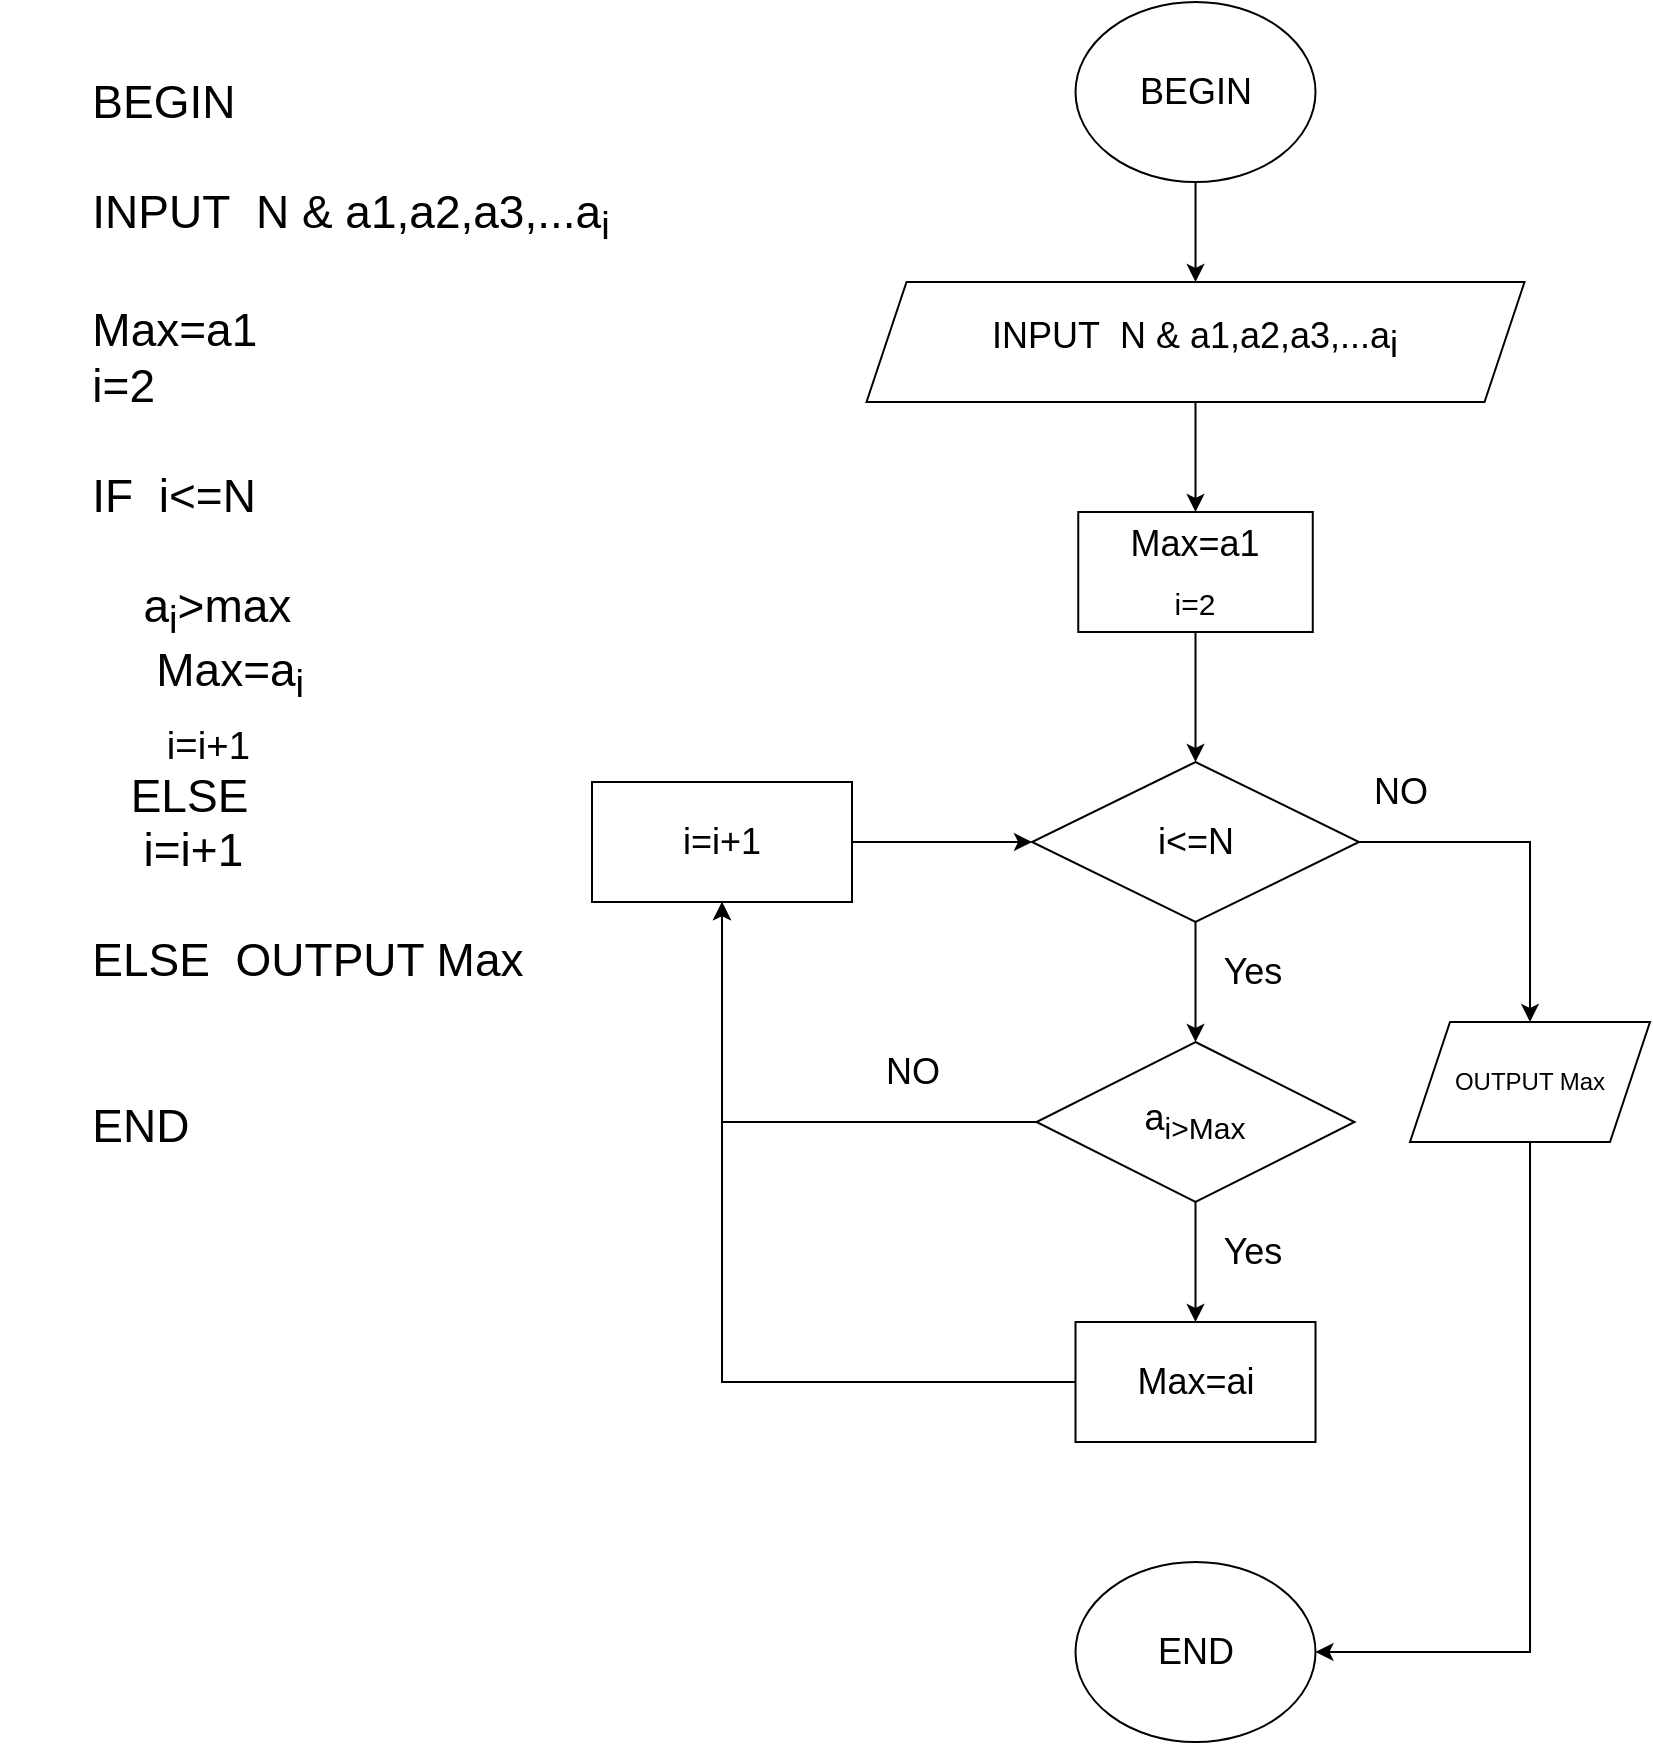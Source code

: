 <mxfile version="13.9.9" type="device" pages="2"><diagram id="C5RBs43oDa-KdzZeNtuy" name="Page-1"><mxGraphModel dx="2484" dy="1997" grid="1" gridSize="10" guides="1" tooltips="1" connect="1" arrows="1" fold="1" page="1" pageScale="1" pageWidth="827" pageHeight="1169" background="none" math="0" shadow="0"><root><mxCell id="WIyWlLk6GJQsqaUBKTNV-0"/><mxCell id="WIyWlLk6GJQsqaUBKTNV-1" parent="WIyWlLk6GJQsqaUBKTNV-0"/><mxCell id="QLxlv6xdYFHkp_0Kzxkp-29" style="edgeStyle=orthogonalEdgeStyle;rounded=0;orthogonalLoop=1;jettySize=auto;html=1;exitX=0.5;exitY=1;exitDx=0;exitDy=0;entryX=0.5;entryY=0;entryDx=0;entryDy=0;fontSize=18;" parent="WIyWlLk6GJQsqaUBKTNV-1" source="QLxlv6xdYFHkp_0Kzxkp-30" target="QLxlv6xdYFHkp_0Kzxkp-32" edge="1"><mxGeometry relative="1" as="geometry"/></mxCell><mxCell id="QLxlv6xdYFHkp_0Kzxkp-30" value="BEGIN" style="ellipse;whiteSpace=wrap;html=1;fontSize=18;" parent="WIyWlLk6GJQsqaUBKTNV-1" vertex="1"><mxGeometry x="522.76" y="-60" width="120" height="90" as="geometry"/></mxCell><mxCell id="QLxlv6xdYFHkp_0Kzxkp-31" style="edgeStyle=orthogonalEdgeStyle;rounded=0;orthogonalLoop=1;jettySize=auto;html=1;exitX=0.5;exitY=1;exitDx=0;exitDy=0;entryX=0.5;entryY=0;entryDx=0;entryDy=0;fontSize=18;" parent="WIyWlLk6GJQsqaUBKTNV-1" source="QLxlv6xdYFHkp_0Kzxkp-32" target="QLxlv6xdYFHkp_0Kzxkp-38" edge="1"><mxGeometry relative="1" as="geometry"/></mxCell><mxCell id="QLxlv6xdYFHkp_0Kzxkp-32" value="INPUT&amp;nbsp; N &amp;amp; a1,a2,a3,...a&lt;sub style=&quot;font-size: 18px;&quot;&gt;i&lt;/sub&gt;" style="shape=parallelogram;perimeter=parallelogramPerimeter;whiteSpace=wrap;html=1;fixedSize=1;fontSize=18;" parent="WIyWlLk6GJQsqaUBKTNV-1" vertex="1"><mxGeometry x="418.26" y="80" width="329" height="60" as="geometry"/></mxCell><mxCell id="QLxlv6xdYFHkp_0Kzxkp-33" value="&lt;p style=&quot;line-height: 100% ; font-size: 18px&quot;&gt;&lt;/p&gt;&lt;blockquote style=&quot;margin: 0px 0px 0px 40px ; border: none ; padding: 0px ; font-size: 23px&quot;&gt;&lt;div style=&quot;text-align: left&quot;&gt;&lt;span&gt;&lt;font style=&quot;font-size: 23px&quot;&gt;BEGIN&lt;/font&gt;&lt;/span&gt;&lt;/div&gt;&lt;div style=&quot;text-align: left&quot;&gt;&lt;span&gt;&lt;font style=&quot;font-size: 23px&quot;&gt;&lt;br&gt;&lt;/font&gt;&lt;/span&gt;&lt;/div&gt;&lt;font style=&quot;font-size: 23px&quot;&gt;&lt;div style=&quot;text-align: left&quot;&gt;&lt;span style=&quot;text-align: center&quot;&gt;INPUT&amp;nbsp; N &amp;amp; a1,a2,a3,...a&lt;/span&gt;&lt;sub style=&quot;text-align: center&quot;&gt;i&lt;/sub&gt;&lt;br&gt;&lt;/div&gt;&lt;div style=&quot;text-align: left&quot;&gt;&lt;span&gt;&lt;br&gt;&lt;/span&gt;&lt;/div&gt;&lt;div style=&quot;text-align: left&quot;&gt;Max=a1&amp;nbsp;&lt;/div&gt;&lt;div style=&quot;text-align: left&quot;&gt;i=2&lt;/div&gt;&lt;div style=&quot;text-align: left&quot;&gt;&lt;br&gt;&lt;/div&gt;&lt;div style=&quot;text-align: left&quot;&gt;IF&amp;nbsp; i&amp;lt;=N&amp;nbsp;&lt;/div&gt;&lt;div style=&quot;text-align: left&quot;&gt;&lt;br&gt;&lt;/div&gt;&lt;div style=&quot;text-align: left&quot;&gt;&lt;div&gt;&amp;nbsp; &amp;nbsp; a&lt;sub&gt;i&lt;/sub&gt;&lt;span&gt;&amp;gt;max&lt;/span&gt;&lt;/div&gt;&lt;div&gt;&lt;span&gt;&amp;nbsp; &amp;nbsp; &amp;nbsp;Max=a&lt;sub&gt;i&lt;/sub&gt;&lt;/span&gt;&lt;/div&gt;&lt;div&gt;&lt;span&gt;&lt;sub&gt;&amp;nbsp; &amp;nbsp; &amp;nbsp; &amp;nbsp;i=i+1&lt;/sub&gt;&lt;/span&gt;&lt;/div&gt;&lt;div&gt;&amp;nbsp; &amp;nbsp;ELSE&amp;nbsp;&lt;/div&gt;&lt;div&gt;&amp;nbsp; &amp;nbsp; i=i+1&lt;/div&gt;&lt;/div&gt;&lt;div style=&quot;text-align: left&quot;&gt;&lt;span&gt;&lt;br&gt;&lt;/span&gt;&lt;/div&gt;&lt;div style=&quot;text-align: left&quot;&gt;&lt;span&gt;ELSE&amp;nbsp;&amp;nbsp;&lt;/span&gt;&lt;span&gt;OUTPUT Max&lt;/span&gt;&lt;/div&gt;&lt;div style=&quot;text-align: left&quot;&gt;&lt;br&gt;&lt;/div&gt;&lt;span&gt;&lt;div style=&quot;text-align: left&quot;&gt;&lt;span&gt;&lt;br&gt;&lt;/span&gt;&lt;/div&gt;&lt;/span&gt;&lt;/font&gt;&lt;div style=&quot;text-align: left&quot;&gt;&lt;span&gt;&lt;font style=&quot;font-size: 23px&quot;&gt;END&lt;/font&gt;&lt;/span&gt;&lt;/div&gt;&lt;div style=&quot;text-align: left&quot;&gt;&lt;span&gt;&lt;font style=&quot;font-size: 18px&quot;&gt;&lt;br style=&quot;font-size: 18px&quot;&gt;&lt;/font&gt;&lt;/span&gt;&lt;/div&gt;&lt;/blockquote&gt;&lt;p style=&quot;font-size: 18px&quot;&gt;&lt;/p&gt;" style="text;html=1;resizable=0;autosize=1;align=center;verticalAlign=middle;points=[];fillColor=none;strokeColor=none;rounded=0;fontSize=18;" parent="WIyWlLk6GJQsqaUBKTNV-1" vertex="1"><mxGeometry x="-15" y="5" width="310" height="510" as="geometry"/></mxCell><mxCell id="QLxlv6xdYFHkp_0Kzxkp-34" style="edgeStyle=orthogonalEdgeStyle;rounded=0;orthogonalLoop=1;jettySize=auto;html=1;exitX=0.5;exitY=1;exitDx=0;exitDy=0;entryX=0.5;entryY=0;entryDx=0;entryDy=0;fontSize=18;" parent="WIyWlLk6GJQsqaUBKTNV-1" source="QLxlv6xdYFHkp_0Kzxkp-36" target="QLxlv6xdYFHkp_0Kzxkp-41" edge="1"><mxGeometry relative="1" as="geometry"/></mxCell><mxCell id="GQp36ZqyhaTvOQIQFS8H-3" style="edgeStyle=orthogonalEdgeStyle;rounded=0;orthogonalLoop=1;jettySize=auto;html=1;entryX=0.5;entryY=0;entryDx=0;entryDy=0;" edge="1" parent="WIyWlLk6GJQsqaUBKTNV-1" source="QLxlv6xdYFHkp_0Kzxkp-36" target="GQp36ZqyhaTvOQIQFS8H-0"><mxGeometry relative="1" as="geometry"><mxPoint x="750" y="440" as="targetPoint"/></mxGeometry></mxCell><mxCell id="QLxlv6xdYFHkp_0Kzxkp-36" value="i&amp;lt;=N" style="rhombus;whiteSpace=wrap;html=1;fontSize=18;" parent="WIyWlLk6GJQsqaUBKTNV-1" vertex="1"><mxGeometry x="501" y="320" width="163.5" height="80" as="geometry"/></mxCell><mxCell id="QLxlv6xdYFHkp_0Kzxkp-37" style="edgeStyle=orthogonalEdgeStyle;rounded=0;orthogonalLoop=1;jettySize=auto;html=1;exitX=0.5;exitY=1;exitDx=0;exitDy=0;entryX=0.5;entryY=0;entryDx=0;entryDy=0;fontSize=18;" parent="WIyWlLk6GJQsqaUBKTNV-1" source="QLxlv6xdYFHkp_0Kzxkp-38" target="QLxlv6xdYFHkp_0Kzxkp-36" edge="1"><mxGeometry relative="1" as="geometry"/></mxCell><mxCell id="QLxlv6xdYFHkp_0Kzxkp-38" value="&lt;span&gt;Max=a1&lt;/span&gt;&lt;sub&gt;&lt;br&gt;i=2&lt;/sub&gt;" style="rounded=0;whiteSpace=wrap;html=1;fontSize=18;" parent="WIyWlLk6GJQsqaUBKTNV-1" vertex="1"><mxGeometry x="524.13" y="195" width="117.25" height="60" as="geometry"/></mxCell><mxCell id="QLxlv6xdYFHkp_0Kzxkp-39" style="edgeStyle=orthogonalEdgeStyle;rounded=0;orthogonalLoop=1;jettySize=auto;html=1;exitX=0.5;exitY=1;exitDx=0;exitDy=0;entryX=0.5;entryY=0;entryDx=0;entryDy=0;fontSize=18;" parent="WIyWlLk6GJQsqaUBKTNV-1" source="QLxlv6xdYFHkp_0Kzxkp-41" target="QLxlv6xdYFHkp_0Kzxkp-44" edge="1"><mxGeometry relative="1" as="geometry"/></mxCell><mxCell id="QLxlv6xdYFHkp_0Kzxkp-40" style="edgeStyle=orthogonalEdgeStyle;rounded=0;orthogonalLoop=1;jettySize=auto;html=1;entryX=0.5;entryY=1;entryDx=0;entryDy=0;fontSize=18;" parent="WIyWlLk6GJQsqaUBKTNV-1" source="QLxlv6xdYFHkp_0Kzxkp-41" target="QLxlv6xdYFHkp_0Kzxkp-46" edge="1"><mxGeometry relative="1" as="geometry"/></mxCell><mxCell id="QLxlv6xdYFHkp_0Kzxkp-41" value="a&lt;sub&gt;i&amp;gt;Max&lt;/sub&gt;" style="rhombus;whiteSpace=wrap;html=1;fontSize=18;" parent="WIyWlLk6GJQsqaUBKTNV-1" vertex="1"><mxGeometry x="503.25" y="460" width="159" height="80" as="geometry"/></mxCell><mxCell id="QLxlv6xdYFHkp_0Kzxkp-42" value="END" style="ellipse;whiteSpace=wrap;html=1;fontSize=18;" parent="WIyWlLk6GJQsqaUBKTNV-1" vertex="1"><mxGeometry x="522.75" y="720" width="120" height="90" as="geometry"/></mxCell><mxCell id="QLxlv6xdYFHkp_0Kzxkp-51" style="edgeStyle=orthogonalEdgeStyle;rounded=0;orthogonalLoop=1;jettySize=auto;html=1;entryX=0.5;entryY=1;entryDx=0;entryDy=0;fontSize=18;" parent="WIyWlLk6GJQsqaUBKTNV-1" source="QLxlv6xdYFHkp_0Kzxkp-44" target="QLxlv6xdYFHkp_0Kzxkp-46" edge="1"><mxGeometry relative="1" as="geometry"/></mxCell><mxCell id="QLxlv6xdYFHkp_0Kzxkp-44" value="Max=ai" style="rounded=0;whiteSpace=wrap;html=1;fontSize=18;" parent="WIyWlLk6GJQsqaUBKTNV-1" vertex="1"><mxGeometry x="522.75" y="600" width="120" height="60" as="geometry"/></mxCell><mxCell id="QLxlv6xdYFHkp_0Kzxkp-45" style="edgeStyle=orthogonalEdgeStyle;rounded=0;orthogonalLoop=1;jettySize=auto;html=1;entryX=0;entryY=0.5;entryDx=0;entryDy=0;fontSize=18;" parent="WIyWlLk6GJQsqaUBKTNV-1" source="QLxlv6xdYFHkp_0Kzxkp-46" target="QLxlv6xdYFHkp_0Kzxkp-36" edge="1"><mxGeometry relative="1" as="geometry"/></mxCell><mxCell id="QLxlv6xdYFHkp_0Kzxkp-46" value="i=i+1" style="rounded=0;whiteSpace=wrap;html=1;fontSize=18;" parent="WIyWlLk6GJQsqaUBKTNV-1" vertex="1"><mxGeometry x="281" y="330" width="130" height="60" as="geometry"/></mxCell><mxCell id="QLxlv6xdYFHkp_0Kzxkp-47" value="Yes" style="text;html=1;resizable=0;autosize=1;align=center;verticalAlign=middle;points=[];fillColor=none;strokeColor=none;rounded=0;fontSize=18;" parent="WIyWlLk6GJQsqaUBKTNV-1" vertex="1"><mxGeometry x="591" y="410" width="40" height="30" as="geometry"/></mxCell><mxCell id="QLxlv6xdYFHkp_0Kzxkp-48" value="Yes" style="text;html=1;resizable=0;autosize=1;align=center;verticalAlign=middle;points=[];fillColor=none;strokeColor=none;rounded=0;fontSize=18;" parent="WIyWlLk6GJQsqaUBKTNV-1" vertex="1"><mxGeometry x="591" y="550" width="40" height="30" as="geometry"/></mxCell><mxCell id="QLxlv6xdYFHkp_0Kzxkp-49" value="NO" style="text;html=1;resizable=0;autosize=1;align=center;verticalAlign=middle;points=[];fillColor=none;strokeColor=none;rounded=0;fontSize=18;" parent="WIyWlLk6GJQsqaUBKTNV-1" vertex="1"><mxGeometry x="421" y="460" width="40" height="30" as="geometry"/></mxCell><mxCell id="QLxlv6xdYFHkp_0Kzxkp-50" value="NO" style="text;html=1;resizable=0;autosize=1;align=center;verticalAlign=middle;points=[];fillColor=none;strokeColor=none;rounded=0;fontSize=18;" parent="WIyWlLk6GJQsqaUBKTNV-1" vertex="1"><mxGeometry x="664.5" y="320" width="40" height="30" as="geometry"/></mxCell><mxCell id="GQp36ZqyhaTvOQIQFS8H-2" style="edgeStyle=orthogonalEdgeStyle;rounded=0;orthogonalLoop=1;jettySize=auto;html=1;entryX=1;entryY=0.5;entryDx=0;entryDy=0;" edge="1" parent="WIyWlLk6GJQsqaUBKTNV-1" source="GQp36ZqyhaTvOQIQFS8H-0" target="QLxlv6xdYFHkp_0Kzxkp-42"><mxGeometry relative="1" as="geometry"><Array as="points"><mxPoint x="750" y="765"/></Array></mxGeometry></mxCell><mxCell id="GQp36ZqyhaTvOQIQFS8H-0" value="OUTPUT Max" style="shape=parallelogram;perimeter=parallelogramPerimeter;whiteSpace=wrap;html=1;fixedSize=1;" vertex="1" parent="WIyWlLk6GJQsqaUBKTNV-1"><mxGeometry x="690" y="450" width="120" height="60" as="geometry"/></mxCell></root></mxGraphModel></diagram><diagram id="jTKe0CPy52lT0p1yhDT1" name="Page-2"><mxGraphModel dx="768" dy="482" grid="1" gridSize="10" guides="1" tooltips="1" connect="1" arrows="1" fold="1" page="1" pageScale="1" pageWidth="827" pageHeight="1169" math="0" shadow="0"><root><mxCell id="5jZjO8Y6p_hSdxZ8U-Ib-0"/><mxCell id="5jZjO8Y6p_hSdxZ8U-Ib-1" parent="5jZjO8Y6p_hSdxZ8U-Ib-0"/></root></mxGraphModel></diagram></mxfile>